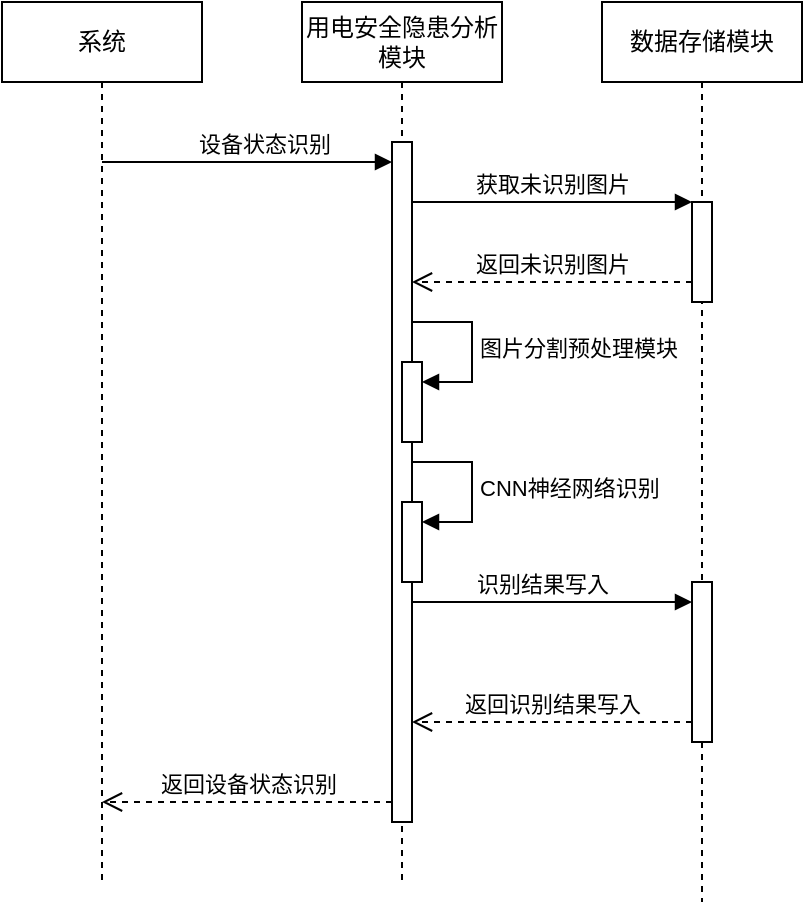 <mxfile version="21.0.6" type="github">
  <diagram name="Page-1" id="2YBvvXClWsGukQMizWep">
    <mxGraphModel dx="954" dy="546" grid="1" gridSize="10" guides="1" tooltips="1" connect="1" arrows="1" fold="1" page="1" pageScale="1" pageWidth="850" pageHeight="1100" math="0" shadow="0">
      <root>
        <mxCell id="0" />
        <mxCell id="1" parent="0" />
        <mxCell id="Hcxl0hMti5iGIisu2TuD-1" value="用电安全隐患分析模块" style="shape=umlLifeline;perimeter=lifelinePerimeter;whiteSpace=wrap;html=1;container=1;dropTarget=0;collapsible=0;recursiveResize=0;outlineConnect=0;portConstraint=eastwest;newEdgeStyle={&quot;edgeStyle&quot;:&quot;elbowEdgeStyle&quot;,&quot;elbow&quot;:&quot;vertical&quot;,&quot;curved&quot;:0,&quot;rounded&quot;:0};" parent="1" vertex="1">
          <mxGeometry x="190" y="110" width="100" height="440" as="geometry" />
        </mxCell>
        <mxCell id="Hcxl0hMti5iGIisu2TuD-5" value="" style="html=1;points=[];perimeter=orthogonalPerimeter;outlineConnect=0;targetShapes=umlLifeline;portConstraint=eastwest;newEdgeStyle={&quot;edgeStyle&quot;:&quot;elbowEdgeStyle&quot;,&quot;elbow&quot;:&quot;vertical&quot;,&quot;curved&quot;:0,&quot;rounded&quot;:0};" parent="Hcxl0hMti5iGIisu2TuD-1" vertex="1">
          <mxGeometry x="45" y="70" width="10" height="340" as="geometry" />
        </mxCell>
        <mxCell id="Hcxl0hMti5iGIisu2TuD-11" value="" style="html=1;points=[];perimeter=orthogonalPerimeter;outlineConnect=0;targetShapes=umlLifeline;portConstraint=eastwest;newEdgeStyle={&quot;edgeStyle&quot;:&quot;elbowEdgeStyle&quot;,&quot;elbow&quot;:&quot;vertical&quot;,&quot;curved&quot;:0,&quot;rounded&quot;:0};" parent="Hcxl0hMti5iGIisu2TuD-1" vertex="1">
          <mxGeometry x="50" y="180" width="10" height="40" as="geometry" />
        </mxCell>
        <mxCell id="Hcxl0hMti5iGIisu2TuD-12" value="图片分割预处理模块" style="html=1;align=left;spacingLeft=2;endArrow=block;rounded=0;edgeStyle=orthogonalEdgeStyle;curved=0;rounded=0;" parent="Hcxl0hMti5iGIisu2TuD-1" target="Hcxl0hMti5iGIisu2TuD-11" edge="1">
          <mxGeometry relative="1" as="geometry">
            <mxPoint x="55" y="160" as="sourcePoint" />
            <Array as="points">
              <mxPoint x="85" y="190" />
            </Array>
          </mxGeometry>
        </mxCell>
        <mxCell id="Hcxl0hMti5iGIisu2TuD-15" value="" style="html=1;points=[];perimeter=orthogonalPerimeter;outlineConnect=0;targetShapes=umlLifeline;portConstraint=eastwest;newEdgeStyle={&quot;edgeStyle&quot;:&quot;elbowEdgeStyle&quot;,&quot;elbow&quot;:&quot;vertical&quot;,&quot;curved&quot;:0,&quot;rounded&quot;:0};" parent="Hcxl0hMti5iGIisu2TuD-1" vertex="1">
          <mxGeometry x="50" y="250" width="10" height="40" as="geometry" />
        </mxCell>
        <mxCell id="Hcxl0hMti5iGIisu2TuD-16" value="CNN神经网络识别" style="html=1;align=left;spacingLeft=2;endArrow=block;rounded=0;edgeStyle=orthogonalEdgeStyle;curved=0;rounded=0;" parent="Hcxl0hMti5iGIisu2TuD-1" target="Hcxl0hMti5iGIisu2TuD-15" edge="1">
          <mxGeometry relative="1" as="geometry">
            <mxPoint x="55" y="230" as="sourcePoint" />
            <Array as="points">
              <mxPoint x="85" y="260" />
            </Array>
          </mxGeometry>
        </mxCell>
        <mxCell id="Hcxl0hMti5iGIisu2TuD-2" value="数据存储模块" style="shape=umlLifeline;perimeter=lifelinePerimeter;whiteSpace=wrap;html=1;container=1;dropTarget=0;collapsible=0;recursiveResize=0;outlineConnect=0;portConstraint=eastwest;newEdgeStyle={&quot;edgeStyle&quot;:&quot;elbowEdgeStyle&quot;,&quot;elbow&quot;:&quot;vertical&quot;,&quot;curved&quot;:0,&quot;rounded&quot;:0};" parent="1" vertex="1">
          <mxGeometry x="340" y="110" width="100" height="450" as="geometry" />
        </mxCell>
        <mxCell id="Hcxl0hMti5iGIisu2TuD-8" value="" style="html=1;points=[];perimeter=orthogonalPerimeter;outlineConnect=0;targetShapes=umlLifeline;portConstraint=eastwest;newEdgeStyle={&quot;edgeStyle&quot;:&quot;elbowEdgeStyle&quot;,&quot;elbow&quot;:&quot;vertical&quot;,&quot;curved&quot;:0,&quot;rounded&quot;:0};" parent="Hcxl0hMti5iGIisu2TuD-2" vertex="1">
          <mxGeometry x="45" y="100" width="10" height="50" as="geometry" />
        </mxCell>
        <mxCell id="Hcxl0hMti5iGIisu2TuD-17" value="" style="html=1;points=[];perimeter=orthogonalPerimeter;outlineConnect=0;targetShapes=umlLifeline;portConstraint=eastwest;newEdgeStyle={&quot;edgeStyle&quot;:&quot;elbowEdgeStyle&quot;,&quot;elbow&quot;:&quot;vertical&quot;,&quot;curved&quot;:0,&quot;rounded&quot;:0};" parent="Hcxl0hMti5iGIisu2TuD-2" vertex="1">
          <mxGeometry x="45" y="290" width="10" height="80" as="geometry" />
        </mxCell>
        <mxCell id="Hcxl0hMti5iGIisu2TuD-4" value="系统" style="shape=umlLifeline;perimeter=lifelinePerimeter;whiteSpace=wrap;html=1;container=1;dropTarget=0;collapsible=0;recursiveResize=0;outlineConnect=0;portConstraint=eastwest;newEdgeStyle={&quot;edgeStyle&quot;:&quot;elbowEdgeStyle&quot;,&quot;elbow&quot;:&quot;vertical&quot;,&quot;curved&quot;:0,&quot;rounded&quot;:0};" parent="1" vertex="1">
          <mxGeometry x="40" y="110" width="100" height="440" as="geometry" />
        </mxCell>
        <mxCell id="Hcxl0hMti5iGIisu2TuD-6" value="设备状态识别" style="html=1;verticalAlign=bottom;endArrow=block;edgeStyle=elbowEdgeStyle;elbow=vertical;curved=0;rounded=0;" parent="1" source="Hcxl0hMti5iGIisu2TuD-4" target="Hcxl0hMti5iGIisu2TuD-5" edge="1">
          <mxGeometry x="0.113" relative="1" as="geometry">
            <mxPoint x="100" y="180" as="sourcePoint" />
            <Array as="points">
              <mxPoint x="170" y="190" />
            </Array>
            <mxPoint as="offset" />
          </mxGeometry>
        </mxCell>
        <mxCell id="Hcxl0hMti5iGIisu2TuD-7" value="返回设备状态识别" style="html=1;verticalAlign=bottom;endArrow=open;dashed=1;endSize=8;edgeStyle=elbowEdgeStyle;elbow=vertical;curved=0;rounded=0;" parent="1" source="Hcxl0hMti5iGIisu2TuD-5" target="Hcxl0hMti5iGIisu2TuD-4" edge="1">
          <mxGeometry relative="1" as="geometry">
            <mxPoint x="100" y="255" as="targetPoint" />
            <Array as="points">
              <mxPoint x="160" y="510" />
              <mxPoint x="190" y="370" />
            </Array>
          </mxGeometry>
        </mxCell>
        <mxCell id="Hcxl0hMti5iGIisu2TuD-9" value="获取未识别图片" style="html=1;verticalAlign=bottom;endArrow=block;edgeStyle=elbowEdgeStyle;elbow=vertical;curved=0;rounded=0;" parent="1" source="Hcxl0hMti5iGIisu2TuD-5" target="Hcxl0hMti5iGIisu2TuD-8" edge="1">
          <mxGeometry relative="1" as="geometry">
            <mxPoint x="260" y="250" as="sourcePoint" />
            <Array as="points">
              <mxPoint x="320" y="210" />
            </Array>
            <mxPoint as="offset" />
          </mxGeometry>
        </mxCell>
        <mxCell id="Hcxl0hMti5iGIisu2TuD-10" value="返回未识别图片" style="html=1;verticalAlign=bottom;endArrow=open;dashed=1;endSize=8;edgeStyle=elbowEdgeStyle;elbow=vertical;curved=0;rounded=0;" parent="1" source="Hcxl0hMti5iGIisu2TuD-8" target="Hcxl0hMti5iGIisu2TuD-5" edge="1">
          <mxGeometry relative="1" as="geometry">
            <mxPoint x="295" y="285" as="targetPoint" />
            <Array as="points">
              <mxPoint x="310" y="250" />
            </Array>
          </mxGeometry>
        </mxCell>
        <mxCell id="Hcxl0hMti5iGIisu2TuD-18" value="识别结果写入" style="html=1;verticalAlign=bottom;endArrow=block;edgeStyle=elbowEdgeStyle;elbow=vertical;curved=0;rounded=0;" parent="1" source="Hcxl0hMti5iGIisu2TuD-5" target="Hcxl0hMti5iGIisu2TuD-17" edge="1">
          <mxGeometry x="-0.071" relative="1" as="geometry">
            <mxPoint x="315" y="400" as="sourcePoint" />
            <Array as="points">
              <mxPoint x="300" y="410" />
            </Array>
            <mxPoint as="offset" />
          </mxGeometry>
        </mxCell>
        <mxCell id="Hcxl0hMti5iGIisu2TuD-19" value="返回识别结果写入" style="html=1;verticalAlign=bottom;endArrow=open;dashed=1;endSize=8;edgeStyle=elbowEdgeStyle;elbow=vertical;curved=0;rounded=0;" parent="1" source="Hcxl0hMti5iGIisu2TuD-17" target="Hcxl0hMti5iGIisu2TuD-5" edge="1">
          <mxGeometry relative="1" as="geometry">
            <mxPoint x="315" y="475" as="targetPoint" />
            <Array as="points">
              <mxPoint x="300" y="470" />
            </Array>
          </mxGeometry>
        </mxCell>
      </root>
    </mxGraphModel>
  </diagram>
</mxfile>
